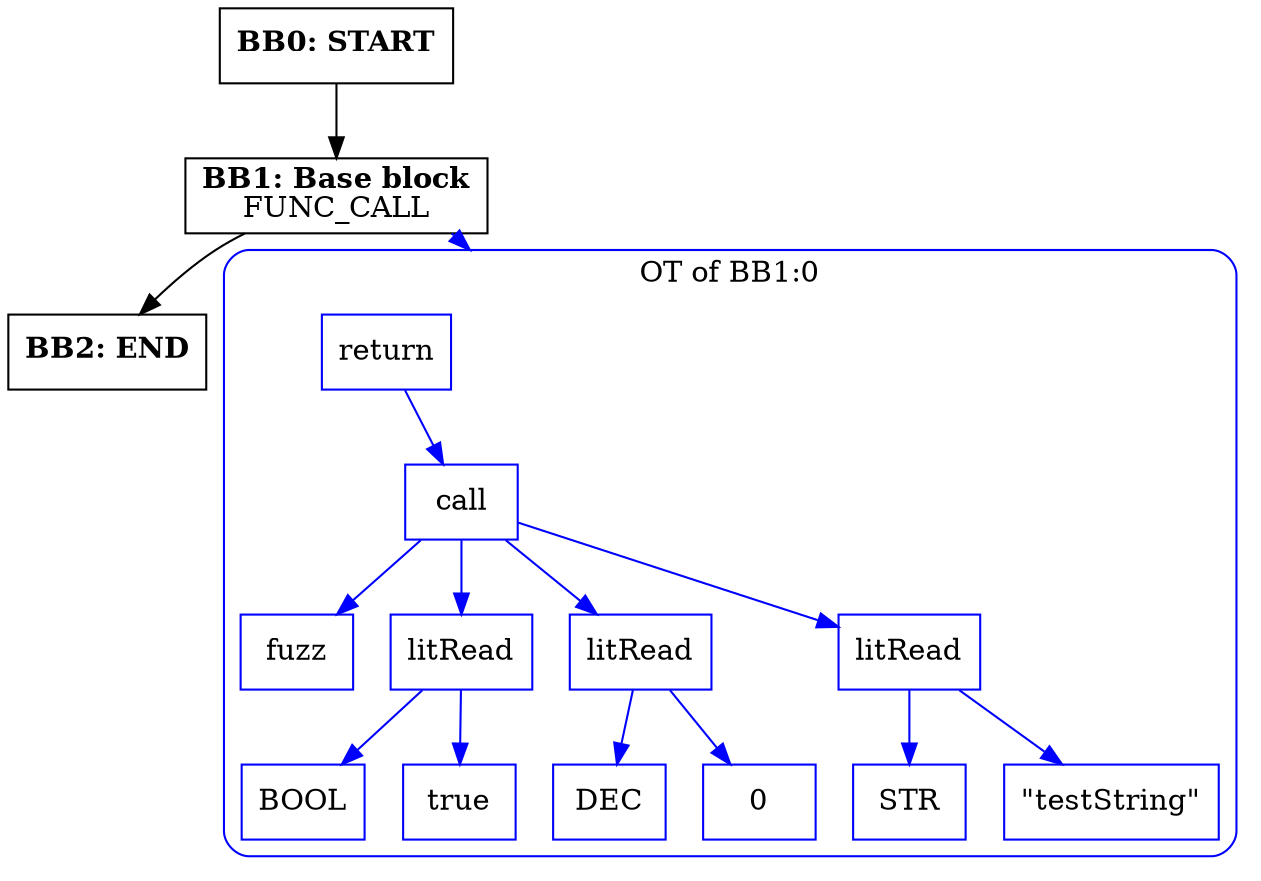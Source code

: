 digraph CFG {
    compound=true;
    graph [splines=true];
    node [shape=rectangle];

    BB2 [label=<<B>BB2: END</B><BR ALIGN="CENTER"/>>];
    BB1 [label=<<B>BB1: Base block</B><BR ALIGN="CENTER"/>FUNC_CALL<BR ALIGN="CENTER"/>>];
    subgraph cluster_instruction0 {
        label = "OT of BB1:0";
        style=rounded;
        color=blue;
        entry0 [shape=point, style=invis];
        node0 [label="return", color=blue];
        node1 [label="call", color=blue];
        node2 [label="fuzz", color=blue];
        node1 -> node2[color=blue];
        node3 [label="litRead", color=blue];
        node4 [label="BOOL", color=blue];
        node3 -> node4[color=blue];
        node5 [label="true", color=blue];
        node3 -> node5[color=blue];
        node1 -> node3[color=blue];
        node6 [label="litRead", color=blue];
        node7 [label="DEC", color=blue];
        node6 -> node7[color=blue];
        node8 [label="0", color=blue];
        node6 -> node8[color=blue];
        node1 -> node6[color=blue];
        node9 [label="litRead", color=blue];
        node10 [label="STR", color=blue];
        node9 -> node10[color=blue];
        node11 [label="\"testString\"", color=blue];
        node9 -> node11[color=blue];
        node1 -> node9[color=blue];
        node0 -> node1[color=blue];
    }
    BB1 -> entry0 [lhead=cluster_instruction0, color=blue];
    BB0 [label=<<B>BB0: START</B><BR ALIGN="CENTER"/>>];

    BB1 -> BB2;
    BB0 -> BB1;
}
